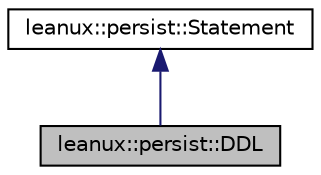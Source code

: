 digraph "leanux::persist::DDL"
{
 // LATEX_PDF_SIZE
  bgcolor="transparent";
  edge [fontname="Helvetica",fontsize="10",labelfontname="Helvetica",labelfontsize="10"];
  node [fontname="Helvetica",fontsize="10",shape=record];
  Node1 [label="leanux::persist::DDL",height=0.2,width=0.4,color="black", fillcolor="grey75", style="filled", fontcolor="black",tooltip="Data Definition Language, SQL that takes no parameters, returns no data such as CREATE TABLE."];
  Node2 -> Node1 [dir="back",color="midnightblue",fontsize="10",style="solid",fontname="Helvetica"];
  Node2 [label="leanux::persist::Statement",height=0.2,width=0.4,color="black",URL="$classleanux_1_1persist_1_1Statement.html",tooltip="Generic SQL Statement."];
}

